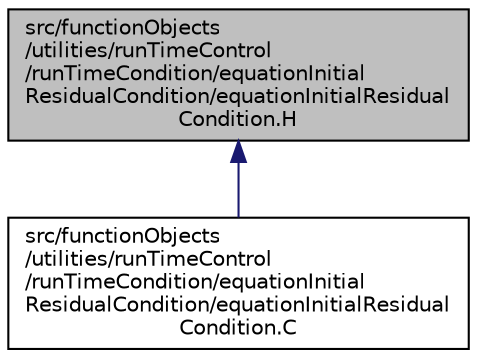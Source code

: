 digraph "src/functionObjects/utilities/runTimeControl/runTimeCondition/equationInitialResidualCondition/equationInitialResidualCondition.H"
{
  bgcolor="transparent";
  edge [fontname="Helvetica",fontsize="10",labelfontname="Helvetica",labelfontsize="10"];
  node [fontname="Helvetica",fontsize="10",shape=record];
  Node1 [label="src/functionObjects\l/utilities/runTimeControl\l/runTimeCondition/equationInitial\lResidualCondition/equationInitialResidual\lCondition.H",height=0.2,width=0.4,color="black", fillcolor="grey75", style="filled" fontcolor="black"];
  Node1 -> Node2 [dir="back",color="midnightblue",fontsize="10",style="solid",fontname="Helvetica"];
  Node2 [label="src/functionObjects\l/utilities/runTimeControl\l/runTimeCondition/equationInitial\lResidualCondition/equationInitialResidual\lCondition.C",height=0.2,width=0.4,color="black",URL="$equationInitialResidualCondition_8C.html"];
}
